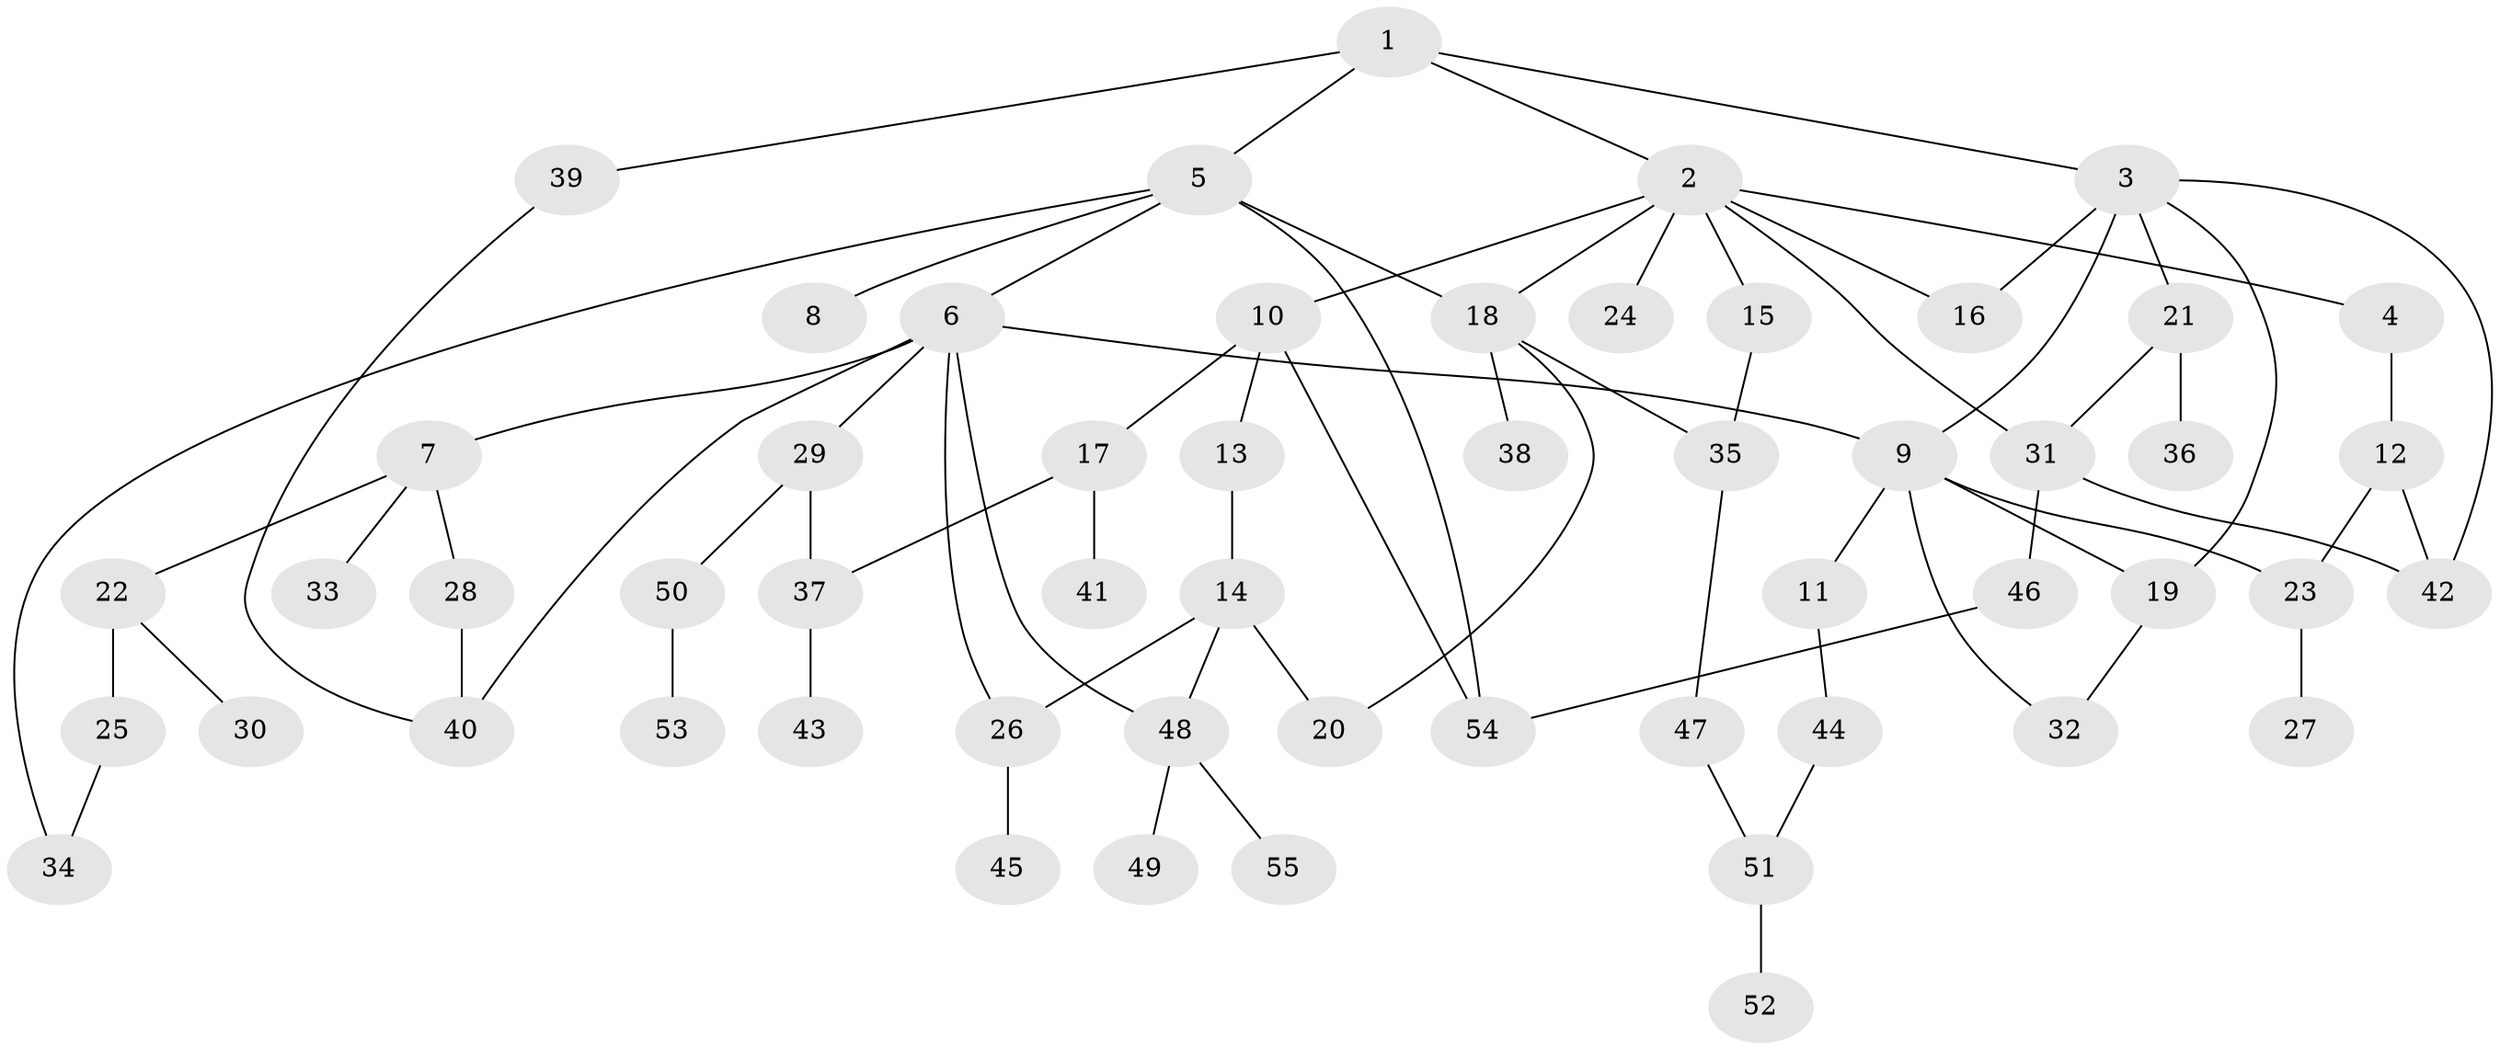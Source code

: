 // coarse degree distribution, {9: 0.029411764705882353, 5: 0.11764705882352941, 2: 0.29411764705882354, 7: 0.029411764705882353, 10: 0.029411764705882353, 4: 0.08823529411764706, 1: 0.2647058823529412, 3: 0.14705882352941177}
// Generated by graph-tools (version 1.1) at 2025/41/03/06/25 10:41:29]
// undirected, 55 vertices, 74 edges
graph export_dot {
graph [start="1"]
  node [color=gray90,style=filled];
  1;
  2;
  3;
  4;
  5;
  6;
  7;
  8;
  9;
  10;
  11;
  12;
  13;
  14;
  15;
  16;
  17;
  18;
  19;
  20;
  21;
  22;
  23;
  24;
  25;
  26;
  27;
  28;
  29;
  30;
  31;
  32;
  33;
  34;
  35;
  36;
  37;
  38;
  39;
  40;
  41;
  42;
  43;
  44;
  45;
  46;
  47;
  48;
  49;
  50;
  51;
  52;
  53;
  54;
  55;
  1 -- 2;
  1 -- 3;
  1 -- 5;
  1 -- 39;
  2 -- 4;
  2 -- 10;
  2 -- 15;
  2 -- 16;
  2 -- 24;
  2 -- 18;
  2 -- 31;
  3 -- 21;
  3 -- 42;
  3 -- 9;
  3 -- 19;
  3 -- 16;
  4 -- 12;
  5 -- 6;
  5 -- 8;
  5 -- 18;
  5 -- 54;
  5 -- 34;
  6 -- 7;
  6 -- 9;
  6 -- 26;
  6 -- 29;
  6 -- 40;
  6 -- 48;
  7 -- 22;
  7 -- 28;
  7 -- 33;
  9 -- 11;
  9 -- 19;
  9 -- 23;
  9 -- 32;
  10 -- 13;
  10 -- 17;
  10 -- 54;
  11 -- 44;
  12 -- 42;
  12 -- 23;
  13 -- 14;
  14 -- 48;
  14 -- 26;
  14 -- 20;
  15 -- 35;
  17 -- 41;
  17 -- 37;
  18 -- 20;
  18 -- 38;
  18 -- 35;
  19 -- 32;
  21 -- 31;
  21 -- 36;
  22 -- 25;
  22 -- 30;
  23 -- 27;
  25 -- 34;
  26 -- 45;
  28 -- 40;
  29 -- 37;
  29 -- 50;
  31 -- 46;
  31 -- 42;
  35 -- 47;
  37 -- 43;
  39 -- 40;
  44 -- 51;
  46 -- 54;
  47 -- 51;
  48 -- 49;
  48 -- 55;
  50 -- 53;
  51 -- 52;
}
